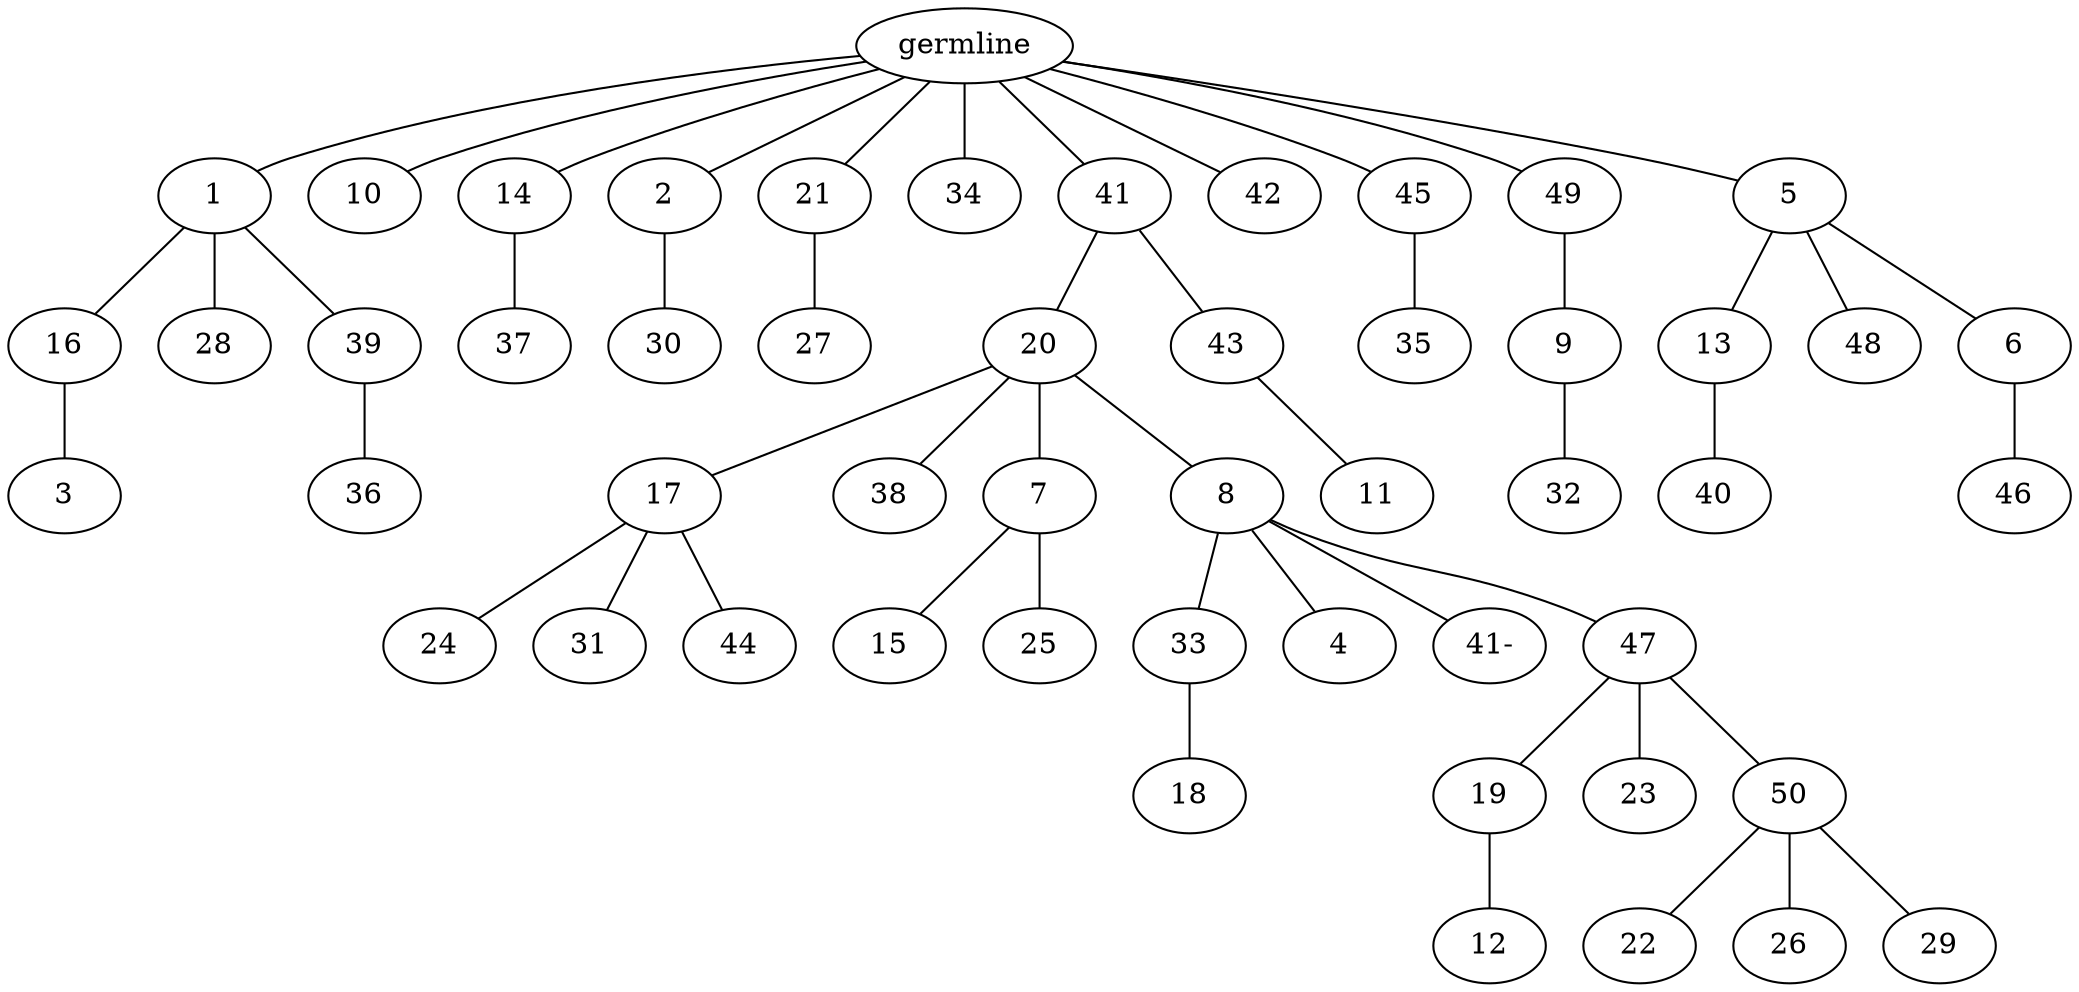 graph tree {
    "140465155075328" [label="germline"];
    "140465155474864" [label="1"];
    "140465155473568" [label="16"];
    "140465155473472" [label="3"];
    "140465155476496" [label="28"];
    "140465155474720" [label="39"];
    "140465155475728" [label="36"];
    "140465155473520" [label="10"];
    "140465155474816" [label="14"];
    "140465155475152" [label="37"];
    "140465155474384" [label="2"];
    "140465155476400" [label="30"];
    "140465155474048" [label="21"];
    "140465155440448" [label="27"];
    "140465155473760" [label="34"];
    "140465155475824" [label="41"];
    "140465155440592" [label="20"];
    "140465155440352" [label="17"];
    "140465155440112" [label="24"];
    "140465155440544" [label="31"];
    "140465155418768" [label="44"];
    "140465155439344" [label="38"];
    "140465155440304" [label="7"];
    "140465155419632" [label="15"];
    "140465155417760" [label="25"];
    "140465155440400" [label="8"];
    "140465155417232" [label="33"];
    "140465155417712" [label="18"];
    "140465155418720" [label="4"];
    "140465155925904" [label="41-"];
    "140465155417856" [label="47"];
    "140465155419104" [label="19"];
    "140465155419920" [label="12"];
    "140465155419776" [label="23"];
    "140465155416416" [label="50"];
    "140465155289584" [label="22"];
    "140465155289776" [label="26"];
    "140465155290160" [label="29"];
    "140465155439968" [label="43"];
    "140465155419488" [label="11"];
    "140465155474000" [label="42"];
    "140465155439584" [label="45"];
    "140465155419728" [label="35"];
    "140465155440064" [label="49"];
    "140465155416272" [label="9"];
    "140465155290352" [label="32"];
    "140465155439728" [label="5"];
    "140465155289248" [label="13"];
    "140465155289440" [label="40"];
    "140465155290304" [label="48"];
    "140465155290832" [label="6"];
    "140465155290016" [label="46"];
    "140465155075328" -- "140465155474864";
    "140465155075328" -- "140465155473520";
    "140465155075328" -- "140465155474816";
    "140465155075328" -- "140465155474384";
    "140465155075328" -- "140465155474048";
    "140465155075328" -- "140465155473760";
    "140465155075328" -- "140465155475824";
    "140465155075328" -- "140465155474000";
    "140465155075328" -- "140465155439584";
    "140465155075328" -- "140465155440064";
    "140465155075328" -- "140465155439728";
    "140465155474864" -- "140465155473568";
    "140465155474864" -- "140465155476496";
    "140465155474864" -- "140465155474720";
    "140465155473568" -- "140465155473472";
    "140465155474720" -- "140465155475728";
    "140465155474816" -- "140465155475152";
    "140465155474384" -- "140465155476400";
    "140465155474048" -- "140465155440448";
    "140465155475824" -- "140465155440592";
    "140465155475824" -- "140465155439968";
    "140465155440592" -- "140465155440352";
    "140465155440592" -- "140465155439344";
    "140465155440592" -- "140465155440304";
    "140465155440592" -- "140465155440400";
    "140465155440352" -- "140465155440112";
    "140465155440352" -- "140465155440544";
    "140465155440352" -- "140465155418768";
    "140465155440304" -- "140465155419632";
    "140465155440304" -- "140465155417760";
    "140465155440400" -- "140465155417232";
    "140465155440400" -- "140465155418720";
    "140465155440400" -- "140465155925904";
    "140465155440400" -- "140465155417856";
    "140465155417232" -- "140465155417712";
    "140465155417856" -- "140465155419104";
    "140465155417856" -- "140465155419776";
    "140465155417856" -- "140465155416416";
    "140465155419104" -- "140465155419920";
    "140465155416416" -- "140465155289584";
    "140465155416416" -- "140465155289776";
    "140465155416416" -- "140465155290160";
    "140465155439968" -- "140465155419488";
    "140465155439584" -- "140465155419728";
    "140465155440064" -- "140465155416272";
    "140465155416272" -- "140465155290352";
    "140465155439728" -- "140465155289248";
    "140465155439728" -- "140465155290304";
    "140465155439728" -- "140465155290832";
    "140465155289248" -- "140465155289440";
    "140465155290832" -- "140465155290016";
}
